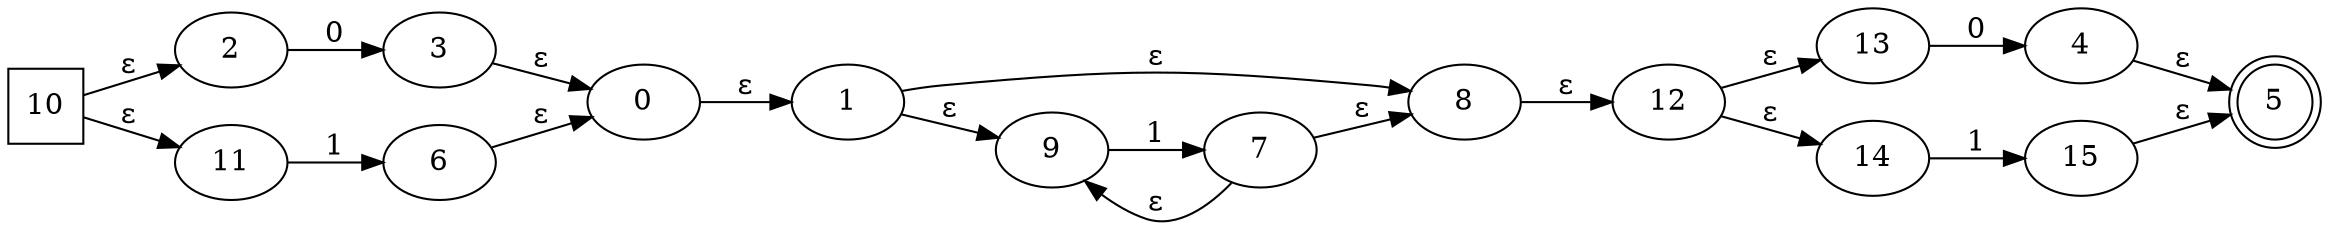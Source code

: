digraph G {
	rankdir=LR;
	0->1[ label=ɛ ];
	2->3[ label=0 ];
	4->5[ label=ɛ ];
	6->0[ label=ɛ ];
	7->8[ label=ɛ ];
	7->9[ label=ɛ ];
	10->2[ label=ɛ ];
	10->11[ label=ɛ ];
	12->13[ label=ɛ ];
	12->14[ label=ɛ ];
	8->12[ label=ɛ ];
	1->9[ label=ɛ ];
	1->8[ label=ɛ ];
	11->6[ label=1 ];
	13->4[ label=0 ];
	14->15[ label=1 ];
	15->5[ label=ɛ ];
	3->0[ label=ɛ ];
	9->7[ label=1 ];
	0;
	1;
	10 [ shape=square ];
	11;
	12;
	13;
	14;
	15;
	2;
	3;
	4;
	5 [ shape=doublecircle ];
	6;
	7;
	8;
	9;

}

